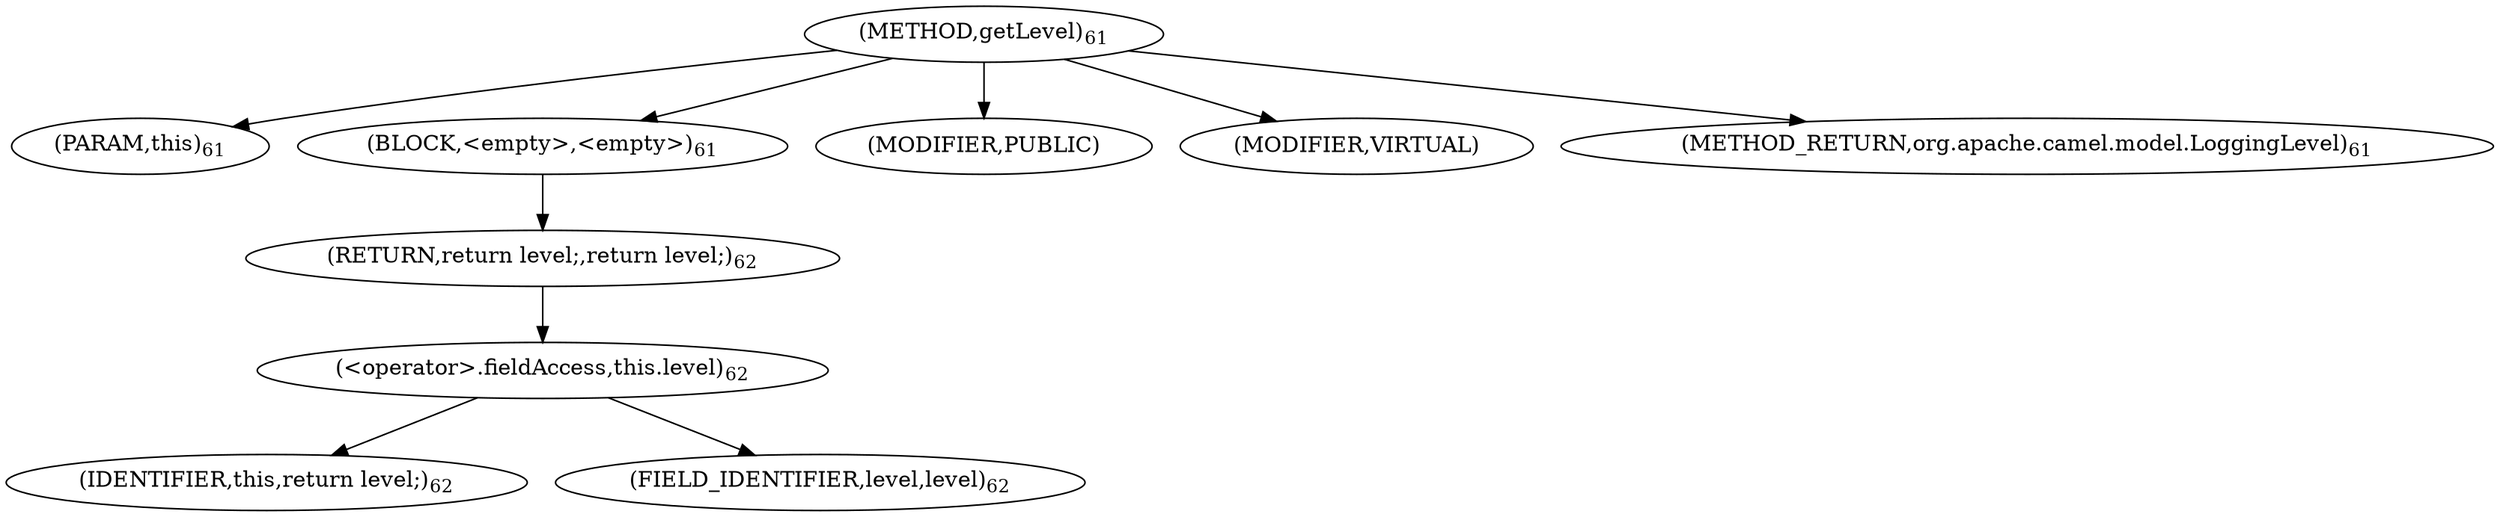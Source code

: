 digraph "getLevel" {  
"159" [label = <(METHOD,getLevel)<SUB>61</SUB>> ]
"160" [label = <(PARAM,this)<SUB>61</SUB>> ]
"161" [label = <(BLOCK,&lt;empty&gt;,&lt;empty&gt;)<SUB>61</SUB>> ]
"162" [label = <(RETURN,return level;,return level;)<SUB>62</SUB>> ]
"163" [label = <(&lt;operator&gt;.fieldAccess,this.level)<SUB>62</SUB>> ]
"164" [label = <(IDENTIFIER,this,return level;)<SUB>62</SUB>> ]
"165" [label = <(FIELD_IDENTIFIER,level,level)<SUB>62</SUB>> ]
"166" [label = <(MODIFIER,PUBLIC)> ]
"167" [label = <(MODIFIER,VIRTUAL)> ]
"168" [label = <(METHOD_RETURN,org.apache.camel.model.LoggingLevel)<SUB>61</SUB>> ]
  "159" -> "160" 
  "159" -> "161" 
  "159" -> "166" 
  "159" -> "167" 
  "159" -> "168" 
  "161" -> "162" 
  "162" -> "163" 
  "163" -> "164" 
  "163" -> "165" 
}
